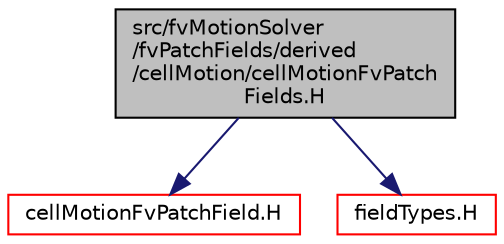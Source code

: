 digraph "src/fvMotionSolver/fvPatchFields/derived/cellMotion/cellMotionFvPatchFields.H"
{
  bgcolor="transparent";
  edge [fontname="Helvetica",fontsize="10",labelfontname="Helvetica",labelfontsize="10"];
  node [fontname="Helvetica",fontsize="10",shape=record];
  Node1 [label="src/fvMotionSolver\l/fvPatchFields/derived\l/cellMotion/cellMotionFvPatch\lFields.H",height=0.2,width=0.4,color="black", fillcolor="grey75", style="filled", fontcolor="black"];
  Node1 -> Node2 [color="midnightblue",fontsize="10",style="solid",fontname="Helvetica"];
  Node2 [label="cellMotionFvPatchField.H",height=0.2,width=0.4,color="red",URL="$a06509.html"];
  Node1 -> Node3 [color="midnightblue",fontsize="10",style="solid",fontname="Helvetica"];
  Node3 [label="fieldTypes.H",height=0.2,width=0.4,color="red",URL="$a08280.html",tooltip="Include the header files for all the primitive types that Fields are instantiated for..."];
}
